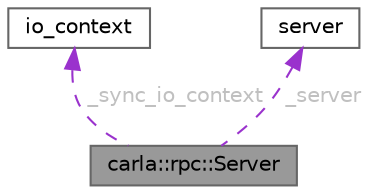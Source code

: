 digraph "carla::rpc::Server"
{
 // INTERACTIVE_SVG=YES
 // LATEX_PDF_SIZE
  bgcolor="transparent";
  edge [fontname=Helvetica,fontsize=10,labelfontname=Helvetica,labelfontsize=10];
  node [fontname=Helvetica,fontsize=10,shape=box,height=0.2,width=0.4];
  Node1 [id="Node000001",label="carla::rpc::Server",height=0.2,width=0.4,color="gray40", fillcolor="grey60", style="filled", fontcolor="black",tooltip="An RPC server in which functions can be bind to run synchronously or asynchronously."];
  Node2 -> Node1 [id="edge1_Node000001_Node000002",dir="back",color="darkorchid3",style="dashed",tooltip=" ",label=" _sync_io_context",fontcolor="grey" ];
  Node2 [id="Node000002",label="io_context",height=0.2,width=0.4,color="gray40", fillcolor="white", style="filled",tooltip=" "];
  Node3 -> Node1 [id="edge2_Node000001_Node000003",dir="back",color="darkorchid3",style="dashed",tooltip=" ",label=" _server",fontcolor="grey" ];
  Node3 [id="Node000003",label="server",height=0.2,width=0.4,color="gray40", fillcolor="white", style="filled",tooltip=" "];
}
